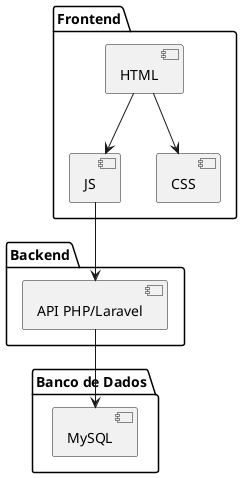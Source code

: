 @startuml
package "Frontend" {
  [JS]
  [CSS]
  [HTML]
}

package "Backend" {
  [API PHP/Laravel]
}

package "Banco de Dados" {
  [MySQL]
}

[HTML] --> [CSS]
[HTML] --> [JS]
[JS] --> [API PHP/Laravel]
[API PHP/Laravel] --> [MySQL]
@enduml
